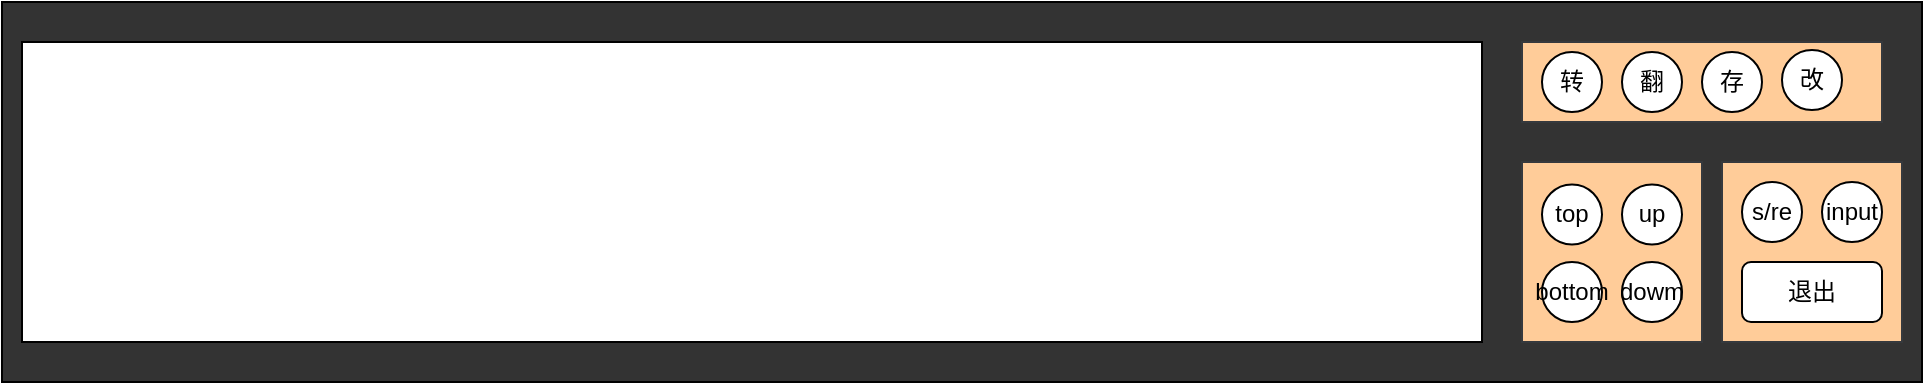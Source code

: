 <mxfile version="23.1.5" type="device">
  <diagram name="第 1 页" id="V5EbNqes7gqMUMs8YMRe">
    <mxGraphModel dx="1098" dy="638" grid="1" gridSize="10" guides="1" tooltips="1" connect="1" arrows="1" fold="1" page="1" pageScale="1" pageWidth="1169" pageHeight="827" math="0" shadow="0">
      <root>
        <mxCell id="0" />
        <mxCell id="1" parent="0" />
        <mxCell id="z3aPTN1xRcMKhVOIMbqU-1" value="" style="rounded=0;whiteSpace=wrap;html=1;fillColor=#333333;" vertex="1" parent="1">
          <mxGeometry x="110" y="360" width="960" height="190" as="geometry" />
        </mxCell>
        <mxCell id="z3aPTN1xRcMKhVOIMbqU-2" value="" style="rounded=0;whiteSpace=wrap;html=1;" vertex="1" parent="1">
          <mxGeometry x="120" y="380" width="730" height="150" as="geometry" />
        </mxCell>
        <mxCell id="z3aPTN1xRcMKhVOIMbqU-9" value="" style="group" vertex="1" connectable="0" parent="1">
          <mxGeometry x="870" y="380" width="180" height="40" as="geometry" />
        </mxCell>
        <mxCell id="z3aPTN1xRcMKhVOIMbqU-3" value="" style="rounded=0;whiteSpace=wrap;html=1;fillColor=#ffcc99;strokeColor=#36393d;" vertex="1" parent="z3aPTN1xRcMKhVOIMbqU-9">
          <mxGeometry width="180" height="40" as="geometry" />
        </mxCell>
        <mxCell id="z3aPTN1xRcMKhVOIMbqU-5" value="转" style="ellipse;whiteSpace=wrap;html=1;aspect=fixed;" vertex="1" parent="z3aPTN1xRcMKhVOIMbqU-9">
          <mxGeometry x="10" y="5" width="30" height="30" as="geometry" />
        </mxCell>
        <mxCell id="z3aPTN1xRcMKhVOIMbqU-6" value="翻" style="ellipse;whiteSpace=wrap;html=1;aspect=fixed;" vertex="1" parent="z3aPTN1xRcMKhVOIMbqU-9">
          <mxGeometry x="50" y="5" width="30" height="30" as="geometry" />
        </mxCell>
        <mxCell id="z3aPTN1xRcMKhVOIMbqU-7" value="存" style="ellipse;whiteSpace=wrap;html=1;aspect=fixed;" vertex="1" parent="z3aPTN1xRcMKhVOIMbqU-9">
          <mxGeometry x="90" y="5" width="30" height="30" as="geometry" />
        </mxCell>
        <mxCell id="z3aPTN1xRcMKhVOIMbqU-8" value="改" style="ellipse;whiteSpace=wrap;html=1;aspect=fixed;" vertex="1" parent="z3aPTN1xRcMKhVOIMbqU-9">
          <mxGeometry x="130" y="4" width="30" height="30" as="geometry" />
        </mxCell>
        <mxCell id="z3aPTN1xRcMKhVOIMbqU-18" value="" style="group" vertex="1" connectable="0" parent="1">
          <mxGeometry x="870" y="440" width="90" height="90" as="geometry" />
        </mxCell>
        <mxCell id="z3aPTN1xRcMKhVOIMbqU-12" value="" style="rounded=0;whiteSpace=wrap;html=1;fillColor=#ffcc99;strokeColor=#36393d;" vertex="1" parent="z3aPTN1xRcMKhVOIMbqU-18">
          <mxGeometry width="90" height="90" as="geometry" />
        </mxCell>
        <mxCell id="z3aPTN1xRcMKhVOIMbqU-17" value="" style="group" vertex="1" connectable="0" parent="z3aPTN1xRcMKhVOIMbqU-18">
          <mxGeometry x="10" y="11.25" width="70" height="68.75" as="geometry" />
        </mxCell>
        <mxCell id="z3aPTN1xRcMKhVOIMbqU-13" value="top" style="ellipse;whiteSpace=wrap;html=1;aspect=fixed;" vertex="1" parent="z3aPTN1xRcMKhVOIMbqU-17">
          <mxGeometry width="30" height="30" as="geometry" />
        </mxCell>
        <mxCell id="z3aPTN1xRcMKhVOIMbqU-14" value="up" style="ellipse;whiteSpace=wrap;html=1;aspect=fixed;" vertex="1" parent="z3aPTN1xRcMKhVOIMbqU-17">
          <mxGeometry x="40" width="30" height="30" as="geometry" />
        </mxCell>
        <mxCell id="z3aPTN1xRcMKhVOIMbqU-15" value="bottom" style="ellipse;whiteSpace=wrap;html=1;aspect=fixed;" vertex="1" parent="z3aPTN1xRcMKhVOIMbqU-17">
          <mxGeometry y="38.75" width="30" height="30" as="geometry" />
        </mxCell>
        <mxCell id="z3aPTN1xRcMKhVOIMbqU-16" value="dowm" style="ellipse;whiteSpace=wrap;html=1;aspect=fixed;" vertex="1" parent="z3aPTN1xRcMKhVOIMbqU-17">
          <mxGeometry x="40" y="38.75" width="30" height="30" as="geometry" />
        </mxCell>
        <mxCell id="z3aPTN1xRcMKhVOIMbqU-19" value="" style="rounded=0;whiteSpace=wrap;html=1;fillColor=#ffcc99;strokeColor=#36393d;" vertex="1" parent="1">
          <mxGeometry x="970" y="440" width="90" height="90" as="geometry" />
        </mxCell>
        <mxCell id="z3aPTN1xRcMKhVOIMbqU-20" value="s/re" style="ellipse;whiteSpace=wrap;html=1;aspect=fixed;" vertex="1" parent="1">
          <mxGeometry x="980" y="450" width="30" height="30" as="geometry" />
        </mxCell>
        <mxCell id="z3aPTN1xRcMKhVOIMbqU-21" value="退出" style="rounded=1;whiteSpace=wrap;html=1;" vertex="1" parent="1">
          <mxGeometry x="980" y="490" width="70" height="30" as="geometry" />
        </mxCell>
        <mxCell id="z3aPTN1xRcMKhVOIMbqU-22" value="input" style="ellipse;whiteSpace=wrap;html=1;aspect=fixed;" vertex="1" parent="1">
          <mxGeometry x="1020" y="450" width="30" height="30" as="geometry" />
        </mxCell>
      </root>
    </mxGraphModel>
  </diagram>
</mxfile>
